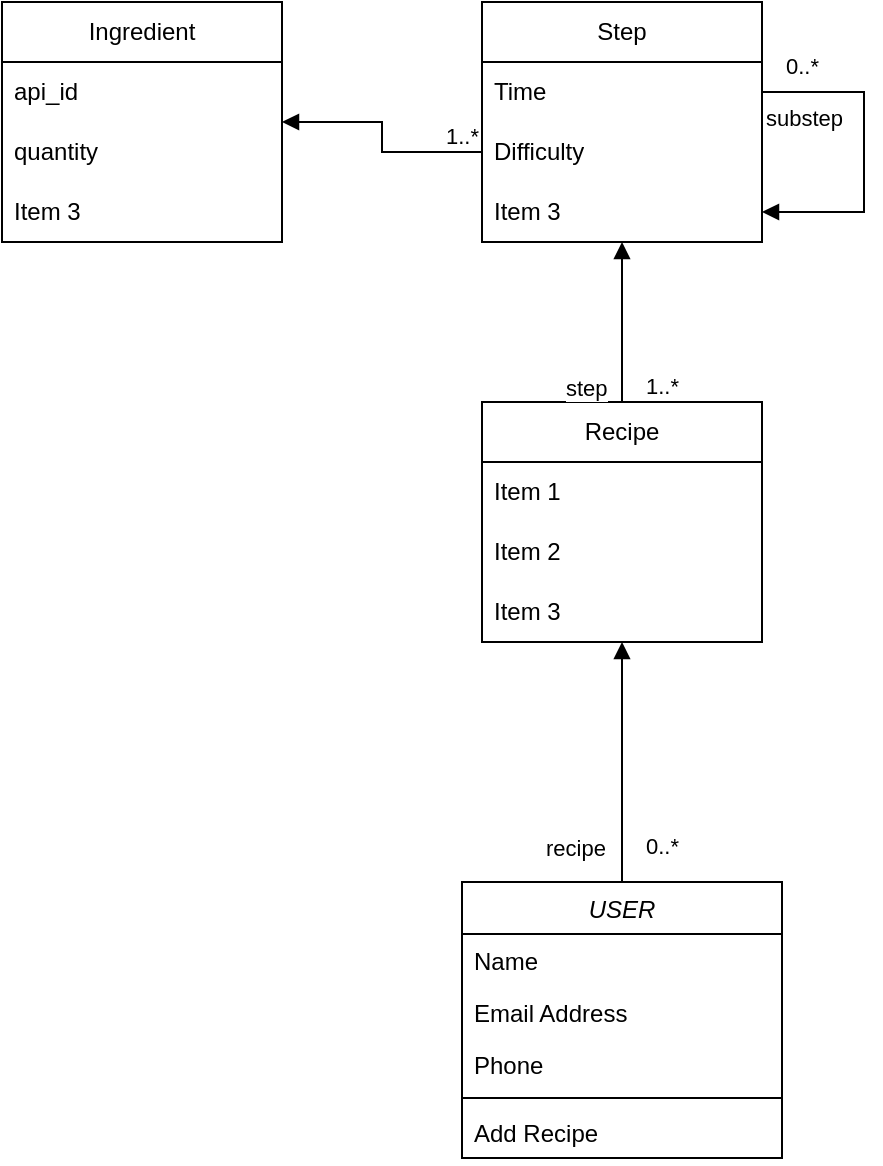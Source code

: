 <mxfile version="24.7.7">
  <diagram id="C5RBs43oDa-KdzZeNtuy" name="Page-1">
    <mxGraphModel dx="2074" dy="1106" grid="1" gridSize="10" guides="1" tooltips="1" connect="1" arrows="1" fold="1" page="1" pageScale="1" pageWidth="827" pageHeight="1169" math="0" shadow="0">
      <root>
        <mxCell id="WIyWlLk6GJQsqaUBKTNV-0" />
        <mxCell id="WIyWlLk6GJQsqaUBKTNV-1" parent="WIyWlLk6GJQsqaUBKTNV-0" />
        <mxCell id="qjiPVR8IqQDUFCamNApr-0" value="USER" style="swimlane;fontStyle=2;align=center;verticalAlign=top;childLayout=stackLayout;horizontal=1;startSize=26;horizontalStack=0;resizeParent=1;resizeLast=0;collapsible=1;marginBottom=0;rounded=0;shadow=0;strokeWidth=1;" vertex="1" parent="WIyWlLk6GJQsqaUBKTNV-1">
          <mxGeometry x="320" y="520" width="160" height="138" as="geometry">
            <mxRectangle x="230" y="140" width="160" height="26" as="alternateBounds" />
          </mxGeometry>
        </mxCell>
        <mxCell id="qjiPVR8IqQDUFCamNApr-1" value="Name" style="text;align=left;verticalAlign=top;spacingLeft=4;spacingRight=4;overflow=hidden;rotatable=0;points=[[0,0.5],[1,0.5]];portConstraint=eastwest;" vertex="1" parent="qjiPVR8IqQDUFCamNApr-0">
          <mxGeometry y="26" width="160" height="26" as="geometry" />
        </mxCell>
        <mxCell id="qjiPVR8IqQDUFCamNApr-2" value="Email Address" style="text;align=left;verticalAlign=top;spacingLeft=4;spacingRight=4;overflow=hidden;rotatable=0;points=[[0,0.5],[1,0.5]];portConstraint=eastwest;rounded=0;shadow=0;html=0;" vertex="1" parent="qjiPVR8IqQDUFCamNApr-0">
          <mxGeometry y="52" width="160" height="26" as="geometry" />
        </mxCell>
        <mxCell id="qjiPVR8IqQDUFCamNApr-3" value="Phone" style="text;align=left;verticalAlign=top;spacingLeft=4;spacingRight=4;overflow=hidden;rotatable=0;points=[[0,0.5],[1,0.5]];portConstraint=eastwest;rounded=0;shadow=0;html=0;" vertex="1" parent="qjiPVR8IqQDUFCamNApr-0">
          <mxGeometry y="78" width="160" height="26" as="geometry" />
        </mxCell>
        <mxCell id="qjiPVR8IqQDUFCamNApr-4" value="" style="line;html=1;strokeWidth=1;align=left;verticalAlign=middle;spacingTop=-1;spacingLeft=3;spacingRight=3;rotatable=0;labelPosition=right;points=[];portConstraint=eastwest;" vertex="1" parent="qjiPVR8IqQDUFCamNApr-0">
          <mxGeometry y="104" width="160" height="8" as="geometry" />
        </mxCell>
        <mxCell id="qjiPVR8IqQDUFCamNApr-5" value="Add Recipe" style="text;align=left;verticalAlign=top;spacingLeft=4;spacingRight=4;overflow=hidden;rotatable=0;points=[[0,0.5],[1,0.5]];portConstraint=eastwest;" vertex="1" parent="qjiPVR8IqQDUFCamNApr-0">
          <mxGeometry y="112" width="160" height="26" as="geometry" />
        </mxCell>
        <mxCell id="qjiPVR8IqQDUFCamNApr-6" value="Recipe" style="swimlane;fontStyle=0;childLayout=stackLayout;horizontal=1;startSize=30;horizontalStack=0;resizeParent=1;resizeParentMax=0;resizeLast=0;collapsible=1;marginBottom=0;whiteSpace=wrap;html=1;" vertex="1" parent="WIyWlLk6GJQsqaUBKTNV-1">
          <mxGeometry x="330" y="280" width="140" height="120" as="geometry" />
        </mxCell>
        <mxCell id="qjiPVR8IqQDUFCamNApr-7" value="Item 1" style="text;strokeColor=none;fillColor=none;align=left;verticalAlign=middle;spacingLeft=4;spacingRight=4;overflow=hidden;points=[[0,0.5],[1,0.5]];portConstraint=eastwest;rotatable=0;whiteSpace=wrap;html=1;" vertex="1" parent="qjiPVR8IqQDUFCamNApr-6">
          <mxGeometry y="30" width="140" height="30" as="geometry" />
        </mxCell>
        <mxCell id="qjiPVR8IqQDUFCamNApr-8" value="Item 2" style="text;strokeColor=none;fillColor=none;align=left;verticalAlign=middle;spacingLeft=4;spacingRight=4;overflow=hidden;points=[[0,0.5],[1,0.5]];portConstraint=eastwest;rotatable=0;whiteSpace=wrap;html=1;" vertex="1" parent="qjiPVR8IqQDUFCamNApr-6">
          <mxGeometry y="60" width="140" height="30" as="geometry" />
        </mxCell>
        <mxCell id="qjiPVR8IqQDUFCamNApr-9" value="Item 3" style="text;strokeColor=none;fillColor=none;align=left;verticalAlign=middle;spacingLeft=4;spacingRight=4;overflow=hidden;points=[[0,0.5],[1,0.5]];portConstraint=eastwest;rotatable=0;whiteSpace=wrap;html=1;" vertex="1" parent="qjiPVR8IqQDUFCamNApr-6">
          <mxGeometry y="90" width="140" height="30" as="geometry" />
        </mxCell>
        <mxCell id="qjiPVR8IqQDUFCamNApr-10" value="Ingredient" style="swimlane;fontStyle=0;childLayout=stackLayout;horizontal=1;startSize=30;horizontalStack=0;resizeParent=1;resizeParentMax=0;resizeLast=0;collapsible=1;marginBottom=0;whiteSpace=wrap;html=1;" vertex="1" parent="WIyWlLk6GJQsqaUBKTNV-1">
          <mxGeometry x="90" y="80" width="140" height="120" as="geometry" />
        </mxCell>
        <mxCell id="qjiPVR8IqQDUFCamNApr-11" value="api_id" style="text;strokeColor=none;fillColor=none;align=left;verticalAlign=middle;spacingLeft=4;spacingRight=4;overflow=hidden;points=[[0,0.5],[1,0.5]];portConstraint=eastwest;rotatable=0;whiteSpace=wrap;html=1;" vertex="1" parent="qjiPVR8IqQDUFCamNApr-10">
          <mxGeometry y="30" width="140" height="30" as="geometry" />
        </mxCell>
        <mxCell id="qjiPVR8IqQDUFCamNApr-12" value="quantity" style="text;strokeColor=none;fillColor=none;align=left;verticalAlign=middle;spacingLeft=4;spacingRight=4;overflow=hidden;points=[[0,0.5],[1,0.5]];portConstraint=eastwest;rotatable=0;whiteSpace=wrap;html=1;" vertex="1" parent="qjiPVR8IqQDUFCamNApr-10">
          <mxGeometry y="60" width="140" height="30" as="geometry" />
        </mxCell>
        <mxCell id="qjiPVR8IqQDUFCamNApr-13" value="Item 3" style="text;strokeColor=none;fillColor=none;align=left;verticalAlign=middle;spacingLeft=4;spacingRight=4;overflow=hidden;points=[[0,0.5],[1,0.5]];portConstraint=eastwest;rotatable=0;whiteSpace=wrap;html=1;" vertex="1" parent="qjiPVR8IqQDUFCamNApr-10">
          <mxGeometry y="90" width="140" height="30" as="geometry" />
        </mxCell>
        <mxCell id="qjiPVR8IqQDUFCamNApr-14" value="Step" style="swimlane;fontStyle=0;childLayout=stackLayout;horizontal=1;startSize=30;horizontalStack=0;resizeParent=1;resizeParentMax=0;resizeLast=0;collapsible=1;marginBottom=0;whiteSpace=wrap;html=1;" vertex="1" parent="WIyWlLk6GJQsqaUBKTNV-1">
          <mxGeometry x="330" y="80" width="140" height="120" as="geometry" />
        </mxCell>
        <mxCell id="qjiPVR8IqQDUFCamNApr-15" value="Time" style="text;strokeColor=none;fillColor=none;align=left;verticalAlign=middle;spacingLeft=4;spacingRight=4;overflow=hidden;points=[[0,0.5],[1,0.5]];portConstraint=eastwest;rotatable=0;whiteSpace=wrap;html=1;" vertex="1" parent="qjiPVR8IqQDUFCamNApr-14">
          <mxGeometry y="30" width="140" height="30" as="geometry" />
        </mxCell>
        <mxCell id="qjiPVR8IqQDUFCamNApr-16" value="Difficulty" style="text;strokeColor=none;fillColor=none;align=left;verticalAlign=middle;spacingLeft=4;spacingRight=4;overflow=hidden;points=[[0,0.5],[1,0.5]];portConstraint=eastwest;rotatable=0;whiteSpace=wrap;html=1;" vertex="1" parent="qjiPVR8IqQDUFCamNApr-14">
          <mxGeometry y="60" width="140" height="30" as="geometry" />
        </mxCell>
        <mxCell id="qjiPVR8IqQDUFCamNApr-17" value="Item 3" style="text;strokeColor=none;fillColor=none;align=left;verticalAlign=middle;spacingLeft=4;spacingRight=4;overflow=hidden;points=[[0,0.5],[1,0.5]];portConstraint=eastwest;rotatable=0;whiteSpace=wrap;html=1;" vertex="1" parent="qjiPVR8IqQDUFCamNApr-14">
          <mxGeometry y="90" width="140" height="30" as="geometry" />
        </mxCell>
        <mxCell id="qjiPVR8IqQDUFCamNApr-18" value="substep" style="endArrow=block;endFill=1;html=1;edgeStyle=orthogonalEdgeStyle;align=left;verticalAlign=top;rounded=0;exitX=1;exitY=0.5;exitDx=0;exitDy=0;entryX=1;entryY=0.5;entryDx=0;entryDy=0;" edge="1" parent="qjiPVR8IqQDUFCamNApr-14" source="qjiPVR8IqQDUFCamNApr-15" target="qjiPVR8IqQDUFCamNApr-17">
          <mxGeometry x="-1" relative="1" as="geometry">
            <mxPoint y="430" as="sourcePoint" />
            <mxPoint x="190" y="100" as="targetPoint" />
            <Array as="points">
              <mxPoint x="191" y="45" />
              <mxPoint x="191" y="105" />
            </Array>
          </mxGeometry>
        </mxCell>
        <mxCell id="qjiPVR8IqQDUFCamNApr-19" value="0..*&lt;span style=&quot;white-space: pre;&quot;&gt;&#x9;&lt;/span&gt;" style="edgeLabel;resizable=0;html=1;align=left;verticalAlign=bottom;" connectable="0" vertex="1" parent="qjiPVR8IqQDUFCamNApr-18">
          <mxGeometry x="-1" relative="1" as="geometry">
            <mxPoint x="10" y="-5" as="offset" />
          </mxGeometry>
        </mxCell>
        <mxCell id="qjiPVR8IqQDUFCamNApr-20" value="step" style="endArrow=block;endFill=1;html=1;edgeStyle=orthogonalEdgeStyle;align=left;verticalAlign=top;rounded=0;exitX=0.5;exitY=0;exitDx=0;exitDy=0;entryX=0.5;entryY=1;entryDx=0;entryDy=0;" edge="1" parent="WIyWlLk6GJQsqaUBKTNV-1" source="qjiPVR8IqQDUFCamNApr-6" target="qjiPVR8IqQDUFCamNApr-14">
          <mxGeometry x="-0.5" y="30" relative="1" as="geometry">
            <mxPoint x="330" y="510" as="sourcePoint" />
            <mxPoint x="490" y="510" as="targetPoint" />
            <mxPoint as="offset" />
          </mxGeometry>
        </mxCell>
        <mxCell id="qjiPVR8IqQDUFCamNApr-21" value="1..*" style="edgeLabel;resizable=0;html=1;align=left;verticalAlign=bottom;" connectable="0" vertex="1" parent="qjiPVR8IqQDUFCamNApr-20">
          <mxGeometry x="-1" relative="1" as="geometry">
            <mxPoint x="10" as="offset" />
          </mxGeometry>
        </mxCell>
        <mxCell id="qjiPVR8IqQDUFCamNApr-22" value="" style="endArrow=block;endFill=1;html=1;edgeStyle=orthogonalEdgeStyle;align=left;verticalAlign=top;rounded=0;entryX=1;entryY=0.5;entryDx=0;entryDy=0;exitX=0;exitY=0.5;exitDx=0;exitDy=0;" edge="1" parent="WIyWlLk6GJQsqaUBKTNV-1" source="qjiPVR8IqQDUFCamNApr-16" target="qjiPVR8IqQDUFCamNApr-10">
          <mxGeometry x="-1" relative="1" as="geometry">
            <mxPoint x="90" y="310" as="sourcePoint" />
            <mxPoint x="250" y="310" as="targetPoint" />
          </mxGeometry>
        </mxCell>
        <mxCell id="qjiPVR8IqQDUFCamNApr-23" value="1..*" style="edgeLabel;resizable=0;html=1;align=left;verticalAlign=bottom;" connectable="0" vertex="1" parent="qjiPVR8IqQDUFCamNApr-22">
          <mxGeometry x="-1" relative="1" as="geometry">
            <mxPoint x="-20" as="offset" />
          </mxGeometry>
        </mxCell>
        <mxCell id="qjiPVR8IqQDUFCamNApr-24" value="recipe" style="endArrow=block;endFill=1;html=1;edgeStyle=orthogonalEdgeStyle;align=left;verticalAlign=top;rounded=0;entryX=0.5;entryY=1;entryDx=0;entryDy=0;exitX=0.5;exitY=0;exitDx=0;exitDy=0;" edge="1" parent="WIyWlLk6GJQsqaUBKTNV-1" source="qjiPVR8IqQDUFCamNApr-0" target="qjiPVR8IqQDUFCamNApr-6">
          <mxGeometry x="-0.5" y="40" relative="1" as="geometry">
            <mxPoint x="330" y="510" as="sourcePoint" />
            <mxPoint x="490" y="510" as="targetPoint" />
            <mxPoint as="offset" />
          </mxGeometry>
        </mxCell>
        <mxCell id="qjiPVR8IqQDUFCamNApr-25" value="0..*" style="edgeLabel;resizable=0;html=1;align=left;verticalAlign=bottom;" connectable="0" vertex="1" parent="qjiPVR8IqQDUFCamNApr-24">
          <mxGeometry x="-1" relative="1" as="geometry">
            <mxPoint x="10" y="-10" as="offset" />
          </mxGeometry>
        </mxCell>
      </root>
    </mxGraphModel>
  </diagram>
</mxfile>
